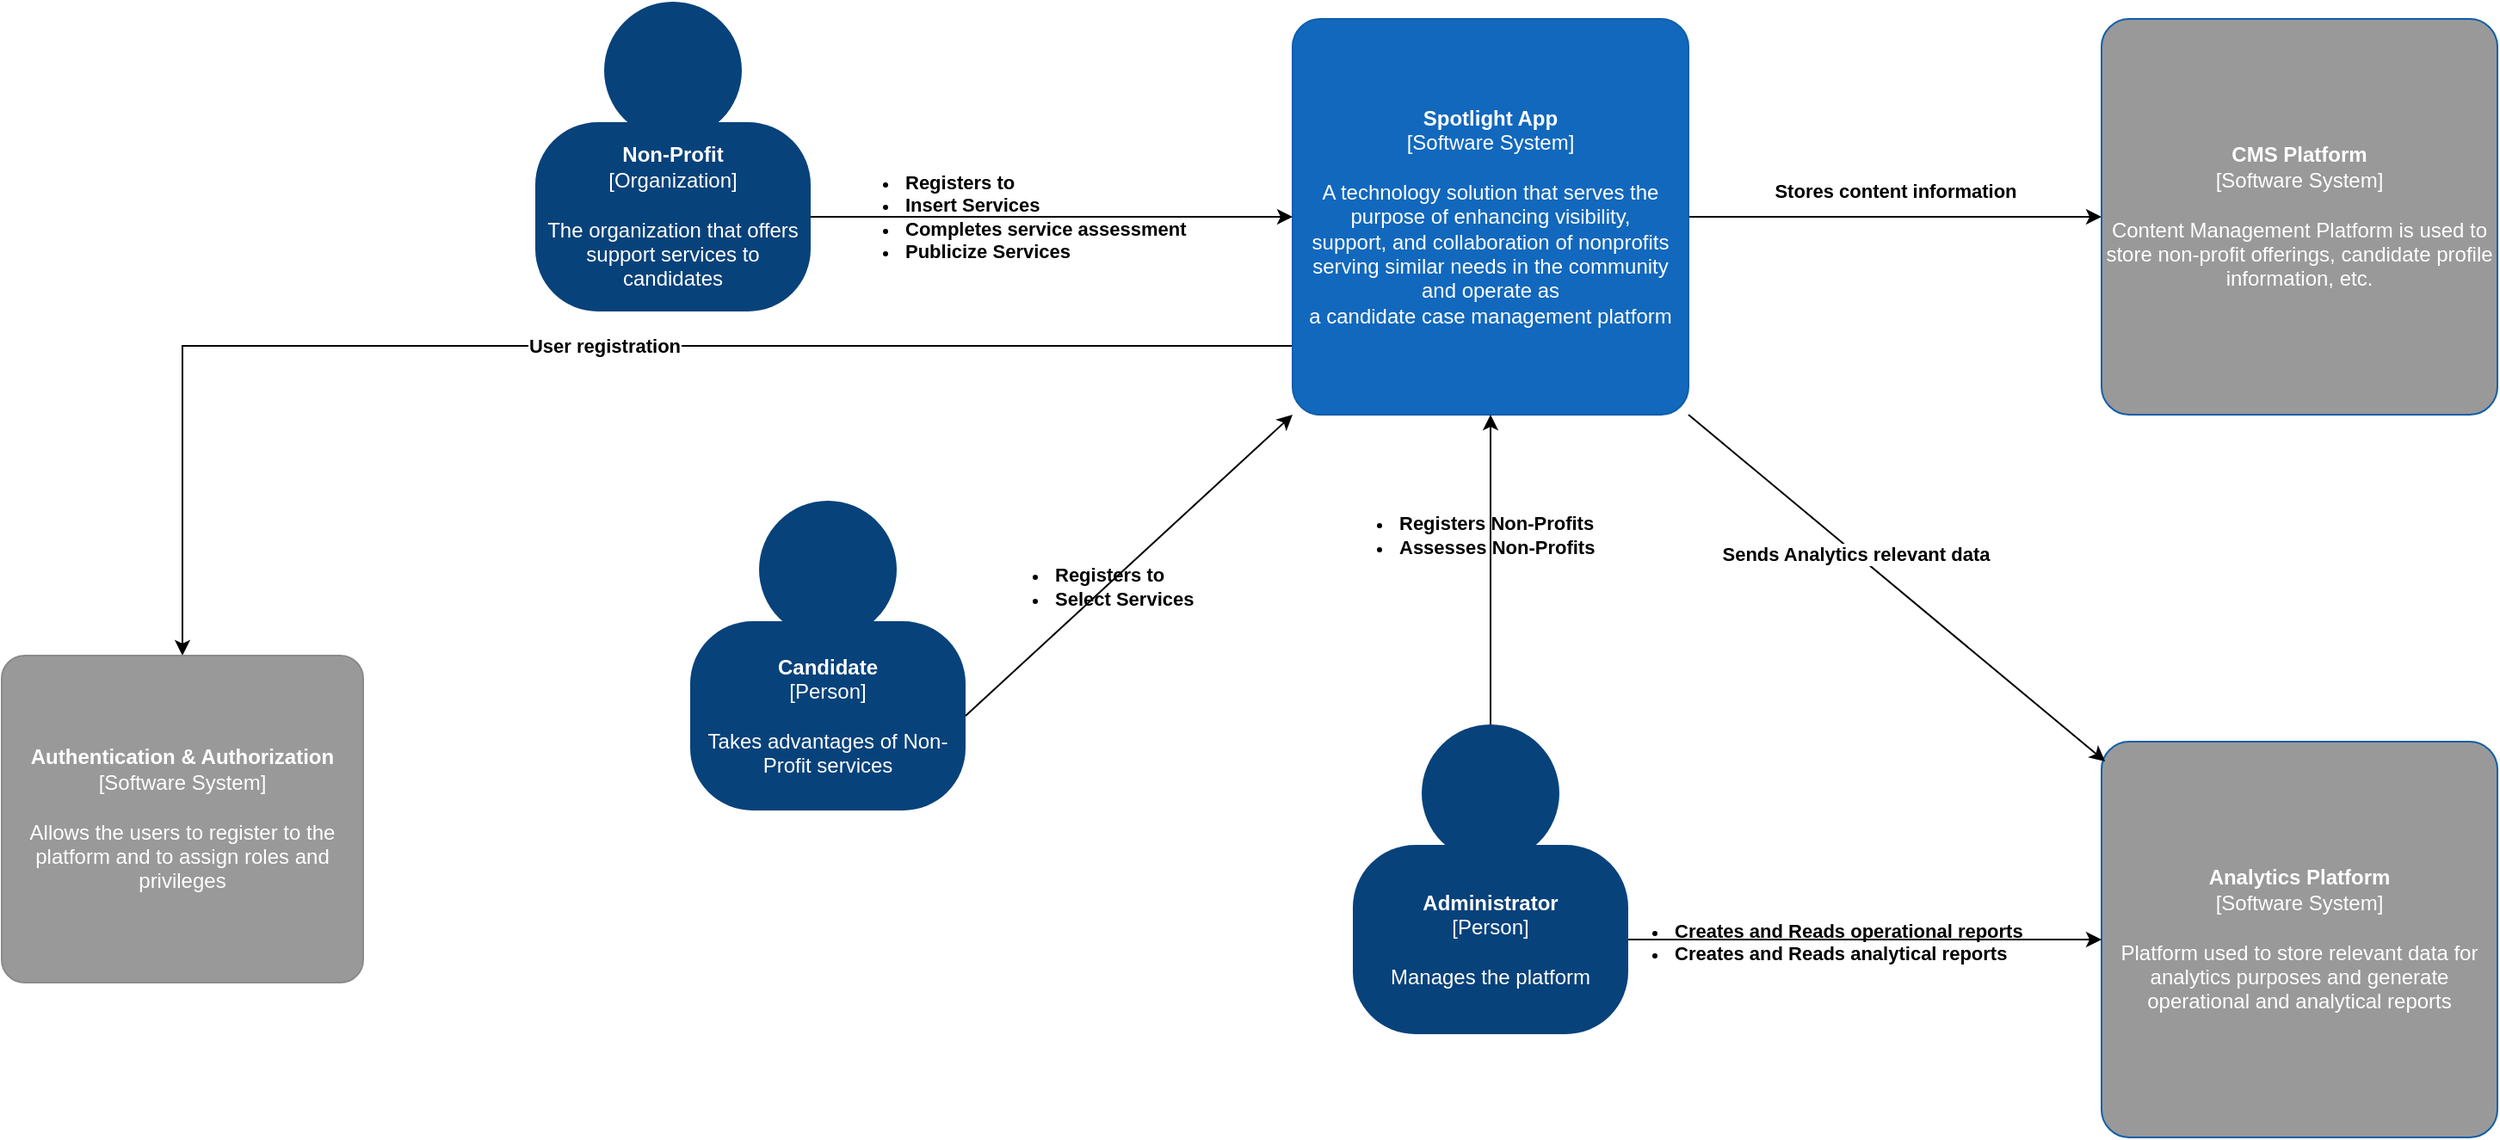 <mxfile version="15.5.4" type="embed"><diagram id="Ld8KwZxTX4ORptZv5QiB" name="Page-1"><mxGraphModel dx="882" dy="707" grid="1" gridSize="10" guides="1" tooltips="1" connect="1" arrows="1" fold="1" page="1" pageScale="1" pageWidth="850" pageHeight="1100" math="0" shadow="0"><root><mxCell id="0"/><mxCell id="1" parent="0"/><mxCell id="-O27uHnSzxEbjtYaLbHE-1" value="" style="group;rounded=0;labelBackgroundColor=none;fillColor=none;fontColor=#ffffff;align=center;html=1;" parent="1" vertex="1" connectable="0"><mxGeometry x="450" y="150" width="160" height="180" as="geometry"/><C4Person as="c4"/></mxCell><object label="&lt;b&gt;Non-Profit&lt;/b&gt;&lt;div&gt;[Organization]&lt;/div&gt;&lt;div&gt;&lt;br&gt;&lt;/div&gt;&lt;div&gt;The organization that offers support services to candidates&lt;/div&gt;" placeholders="1" c4Name="name" c4Type="body" c4Description="Description" id="-O27uHnSzxEbjtYaLbHE-2"><mxCell style="rounded=1;whiteSpace=wrap;html=1;labelBackgroundColor=none;fillColor=#08427b;fontColor=#ffffff;align=center;arcSize=33;strokeColor=3c7fc0;" parent="-O27uHnSzxEbjtYaLbHE-1" vertex="1"><mxGeometry y="70" width="160" height="110" as="geometry"/><C4Person as="c4"/></mxCell></object><mxCell id="-O27uHnSzxEbjtYaLbHE-3" value="" style="ellipse;whiteSpace=wrap;html=1;aspect=fixed;rounded=0;labelBackgroundColor=none;fillColor=#08427b;fontSize=12;fontColor=#ffffff;align=center;strokeColor=3c7fc0;" parent="-O27uHnSzxEbjtYaLbHE-1" vertex="1"><mxGeometry x="40" width="80" height="80" as="geometry"/><C4Person as="c4"/></mxCell><mxCell id="-O27uHnSzxEbjtYaLbHE-4" value="" style="group;rounded=0;labelBackgroundColor=none;fillColor=none;fontColor=#ffffff;align=center;html=1;" parent="1" vertex="1" connectable="0"><mxGeometry x="540" y="440" width="160" height="180" as="geometry"/><C4Person as="c4"/></mxCell><object label="&lt;b&gt;Candidate&lt;/b&gt;&lt;div&gt;[Person]&lt;/div&gt;&lt;div&gt;&lt;br&gt;&lt;/div&gt;&lt;div&gt;Takes advantages of Non-Profit services&lt;/div&gt;" placeholders="1" c4Name="name" c4Type="body" c4Description="Description" id="-O27uHnSzxEbjtYaLbHE-5"><mxCell style="rounded=1;whiteSpace=wrap;html=1;labelBackgroundColor=none;fillColor=#08427b;fontColor=#ffffff;align=center;arcSize=33;strokeColor=3c7fc0;" parent="-O27uHnSzxEbjtYaLbHE-4" vertex="1"><mxGeometry y="70" width="160" height="110" as="geometry"/><C4Person as="c4"/></mxCell></object><mxCell id="-O27uHnSzxEbjtYaLbHE-6" value="" style="ellipse;whiteSpace=wrap;html=1;aspect=fixed;rounded=0;labelBackgroundColor=none;fillColor=#08427b;fontSize=12;fontColor=#ffffff;align=center;strokeColor=3c7fc0;" parent="-O27uHnSzxEbjtYaLbHE-4" vertex="1"><mxGeometry x="40" width="80" height="80" as="geometry"/><C4Person as="c4"/></mxCell><mxCell id="-O27uHnSzxEbjtYaLbHE-7" value="" style="group;rounded=0;labelBackgroundColor=none;fillColor=none;fontColor=#ffffff;align=center;html=1;" parent="1" vertex="1" connectable="0"><mxGeometry x="925" y="570" width="160" height="180" as="geometry"/><C4Person as="c4"/></mxCell><object label="&lt;b&gt;Administrator&lt;/b&gt;&lt;div&gt;[Person]&lt;/div&gt;&lt;div&gt;&lt;br&gt;&lt;/div&gt;&lt;div&gt;Manages the platform&lt;/div&gt;" placeholders="1" c4Name="name" c4Type="body" c4Description="Description" id="-O27uHnSzxEbjtYaLbHE-8"><mxCell style="rounded=1;whiteSpace=wrap;html=1;labelBackgroundColor=none;fillColor=#08427b;fontColor=#ffffff;align=center;arcSize=33;strokeColor=3c7fc0;" parent="-O27uHnSzxEbjtYaLbHE-7" vertex="1"><mxGeometry y="70" width="160" height="110" as="geometry"/><C4Person as="c4"/></mxCell></object><mxCell id="-O27uHnSzxEbjtYaLbHE-9" value="" style="ellipse;whiteSpace=wrap;html=1;aspect=fixed;rounded=0;labelBackgroundColor=none;fillColor=#08427b;fontSize=12;fontColor=#ffffff;align=center;strokeColor=3c7fc0;" parent="-O27uHnSzxEbjtYaLbHE-7" vertex="1"><mxGeometry x="40" width="80" height="80" as="geometry"/><C4Person as="c4"/></mxCell><mxCell id="gxZ3DWcQ_LUuyQbRPT7m-19" style="edgeStyle=orthogonalEdgeStyle;rounded=0;orthogonalLoop=1;jettySize=auto;html=1;exitX=0;exitY=0.75;exitDx=0;exitDy=0;" parent="1" source="-O27uHnSzxEbjtYaLbHE-10" target="gxZ3DWcQ_LUuyQbRPT7m-18" edge="1"><mxGeometry relative="1" as="geometry"><Array as="points"><mxPoint x="890" y="350"/><mxPoint x="245" y="350"/></Array></mxGeometry></mxCell><mxCell id="gxZ3DWcQ_LUuyQbRPT7m-20" value="User registration" style="edgeLabel;html=1;align=center;verticalAlign=middle;resizable=0;points=[];fontStyle=1" parent="gxZ3DWcQ_LUuyQbRPT7m-19" vertex="1" connectable="0"><mxGeometry x="-0.008" relative="1" as="geometry"><mxPoint as="offset"/></mxGeometry></mxCell><mxCell id="iu0fllcvZ-EYdWnn5dyQ-3" value="&lt;b&gt;Stores content information&lt;/b&gt;" style="edgeStyle=orthogonalEdgeStyle;rounded=0;orthogonalLoop=1;jettySize=auto;html=1;exitX=1;exitY=0.5;exitDx=0;exitDy=0;" parent="1" source="-O27uHnSzxEbjtYaLbHE-10" target="iu0fllcvZ-EYdWnn5dyQ-1" edge="1"><mxGeometry y="15" relative="1" as="geometry"><mxPoint as="offset"/></mxGeometry></mxCell><object label="&lt;b&gt;Spotlight App&lt;/b&gt;&lt;div&gt;[Software System]&lt;/div&gt;&lt;div&gt;&lt;br&gt;&lt;/div&gt;&lt;div&gt;&lt;div&gt;A technology solution that serves the purpose of enhancing visibility,&lt;/div&gt;&lt;div&gt;support, and collaboration of nonprofits serving similar needs in the community and operate as&lt;/div&gt;&lt;div&gt;a candidate case management platform&lt;/div&gt;&lt;/div&gt;" placeholders="1" c4Name="name" c4Type="SoftwareSystem" c4Description="Description" id="-O27uHnSzxEbjtYaLbHE-10"><mxCell style="rounded=1;whiteSpace=wrap;html=1;labelBackgroundColor=none;fillColor=#1168bd;fontColor=#ffffff;align=center;arcSize=7;strokeColor=#0f5eaa;" parent="1" vertex="1"><mxGeometry x="890" y="160" width="230" height="230" as="geometry"/><C4SoftwareSystem as="c4"/></mxCell></object><mxCell id="-O27uHnSzxEbjtYaLbHE-11" style="edgeStyle=orthogonalEdgeStyle;rounded=0;orthogonalLoop=1;jettySize=auto;html=1;" parent="1" source="-O27uHnSzxEbjtYaLbHE-2" target="-O27uHnSzxEbjtYaLbHE-10" edge="1"><mxGeometry relative="1" as="geometry"/></mxCell><mxCell id="-O27uHnSzxEbjtYaLbHE-12" value="&lt;ul&gt;&lt;li&gt;Registers to&lt;/li&gt;&lt;li&gt;Insert Services&lt;/li&gt;&lt;li&gt;Completes service assessment&lt;/li&gt;&lt;li&gt;Publicize Services&lt;/li&gt;&lt;/ul&gt;" style="edgeLabel;html=1;align=left;verticalAlign=middle;resizable=0;points=[];labelBackgroundColor=none;fontStyle=1" parent="-O27uHnSzxEbjtYaLbHE-11" vertex="1" connectable="0"><mxGeometry x="-0.223" relative="1" as="geometry"><mxPoint x="-96" as="offset"/></mxGeometry></mxCell><mxCell id="-O27uHnSzxEbjtYaLbHE-18" style="edgeStyle=orthogonalEdgeStyle;rounded=0;orthogonalLoop=1;jettySize=auto;html=1;entryX=0.5;entryY=1;entryDx=0;entryDy=0;fontColor=#000000;" parent="1" source="-O27uHnSzxEbjtYaLbHE-9" target="-O27uHnSzxEbjtYaLbHE-10" edge="1"><mxGeometry relative="1" as="geometry"/></mxCell><mxCell id="gxZ3DWcQ_LUuyQbRPT7m-1" value="&lt;ul&gt;&lt;li&gt;&lt;span&gt;Registers Non-Profits&lt;/span&gt;&lt;br&gt;&lt;/li&gt;&lt;li&gt;Assesses Non-Profits&lt;/li&gt;&lt;/ul&gt;" style="edgeLabel;html=1;align=left;verticalAlign=middle;resizable=0;points=[];labelBackgroundColor=none;fontStyle=1" parent="1" vertex="1" connectable="0"><mxGeometry x="910" y="460" as="geometry"/></mxCell><object label="&lt;b&gt;Analytics Platform&lt;/b&gt;&lt;div&gt;[Software System]&lt;/div&gt;&lt;div&gt;&lt;br&gt;&lt;/div&gt;&lt;div&gt;&lt;div&gt;Platform used to store relevant data for analytics purposes and generate operational and analytical reports&lt;/div&gt;&lt;/div&gt;" placeholders="1" c4Name="name" c4Type="SoftwareSystem" c4Description="Description" id="gxZ3DWcQ_LUuyQbRPT7m-2"><mxCell style="rounded=1;whiteSpace=wrap;html=1;labelBackgroundColor=none;fillColor=#999999;fontColor=#ffffff;align=center;arcSize=7;strokeColor=#0f5eaa;" parent="1" vertex="1"><mxGeometry x="1360" y="580" width="230" height="230" as="geometry"/><C4SoftwareSystem as="c4"/></mxCell></object><mxCell id="gxZ3DWcQ_LUuyQbRPT7m-6" value="" style="endArrow=classic;html=1;rounded=0;exitX=1;exitY=1;exitDx=0;exitDy=0;entryX=0.009;entryY=0.05;entryDx=0;entryDy=0;entryPerimeter=0;" parent="1" source="-O27uHnSzxEbjtYaLbHE-10" target="gxZ3DWcQ_LUuyQbRPT7m-2" edge="1"><mxGeometry width="50" height="50" relative="1" as="geometry"><mxPoint x="1180" y="430" as="sourcePoint"/><mxPoint x="1230" y="380" as="targetPoint"/></mxGeometry></mxCell><mxCell id="gxZ3DWcQ_LUuyQbRPT7m-7" value="Sends Analytics relevant data" style="edgeLabel;html=1;align=center;verticalAlign=middle;resizable=0;points=[];fontStyle=1" parent="gxZ3DWcQ_LUuyQbRPT7m-6" vertex="1" connectable="0"><mxGeometry x="-0.198" relative="1" as="geometry"><mxPoint as="offset"/></mxGeometry></mxCell><mxCell id="gxZ3DWcQ_LUuyQbRPT7m-8" style="edgeStyle=orthogonalEdgeStyle;rounded=0;orthogonalLoop=1;jettySize=auto;html=1;" parent="1" source="-O27uHnSzxEbjtYaLbHE-8" target="gxZ3DWcQ_LUuyQbRPT7m-2" edge="1"><mxGeometry relative="1" as="geometry"/></mxCell><mxCell id="gxZ3DWcQ_LUuyQbRPT7m-9" value="&lt;div&gt;&lt;br&gt;&lt;/div&gt;&lt;ul&gt;&lt;li&gt;Creates and Reads operational reports&lt;/li&gt;&lt;li&gt;Creates and Reads analytical reports&lt;/li&gt;&lt;/ul&gt;" style="edgeLabel;html=1;align=left;verticalAlign=middle;resizable=0;points=[];labelBackgroundColor=none;fontStyle=1" parent="1" vertex="1" connectable="0"><mxGeometry x="1070" y="690" as="geometry"/></mxCell><mxCell id="gxZ3DWcQ_LUuyQbRPT7m-16" value="" style="endArrow=classic;html=1;rounded=0;entryX=0;entryY=1;entryDx=0;entryDy=0;" parent="1" target="-O27uHnSzxEbjtYaLbHE-10" edge="1"><mxGeometry width="50" height="50" relative="1" as="geometry"><mxPoint x="700" y="565" as="sourcePoint"/><mxPoint x="770" y="400" as="targetPoint"/></mxGeometry></mxCell><mxCell id="gxZ3DWcQ_LUuyQbRPT7m-17" value="&lt;ul&gt;&lt;li&gt;Registers to&lt;/li&gt;&lt;li&gt;Select Services&lt;/li&gt;&lt;/ul&gt;" style="edgeLabel;html=1;align=left;verticalAlign=middle;resizable=0;points=[];labelBackgroundColor=none;fontStyle=1" parent="1" vertex="1" connectable="0"><mxGeometry x="710.005" y="490.001" as="geometry"/></mxCell><object label="&lt;b&gt;Authentication &amp;amp; Authorization&lt;/b&gt;&lt;div&gt;[Software System]&lt;/div&gt;&lt;div&gt;&lt;br&gt;&lt;/div&gt;&lt;div&gt;Allows the users to register to the platform and to assign roles and privileges&lt;/div&gt;" placeholders="1" c4Name="name" c4Type="SoftwareSystemDependency" c4Description="Description" id="gxZ3DWcQ_LUuyQbRPT7m-18"><mxCell style="rounded=1;whiteSpace=wrap;html=1;labelBackgroundColor=none;fillColor=#999999;fontColor=#ffffff;align=center;arcSize=7;strokeColor=#8a8a8a;" parent="1" vertex="1"><mxGeometry x="140" y="530" width="210" height="190" as="geometry"/><C4SoftwareSystemDependency as="c4"/></mxCell></object><object label="&lt;b&gt;CMS Platform&lt;/b&gt;&lt;div&gt;[Software System]&lt;/div&gt;&lt;div&gt;&lt;br&gt;&lt;/div&gt;&lt;div&gt;&lt;div&gt;Content Management Platform is used to store non-profit offerings, candidate profile information, etc.&lt;/div&gt;&lt;/div&gt;" placeholders="1" c4Name="name" c4Type="SoftwareSystem" c4Description="Description" id="iu0fllcvZ-EYdWnn5dyQ-1"><mxCell style="rounded=1;whiteSpace=wrap;html=1;labelBackgroundColor=none;fillColor=#999999;fontColor=#ffffff;align=center;arcSize=7;strokeColor=#0f5eaa;" parent="1" vertex="1"><mxGeometry x="1360" y="160" width="230" height="230" as="geometry"/><C4SoftwareSystem as="c4"/></mxCell></object></root></mxGraphModel></diagram></mxfile>